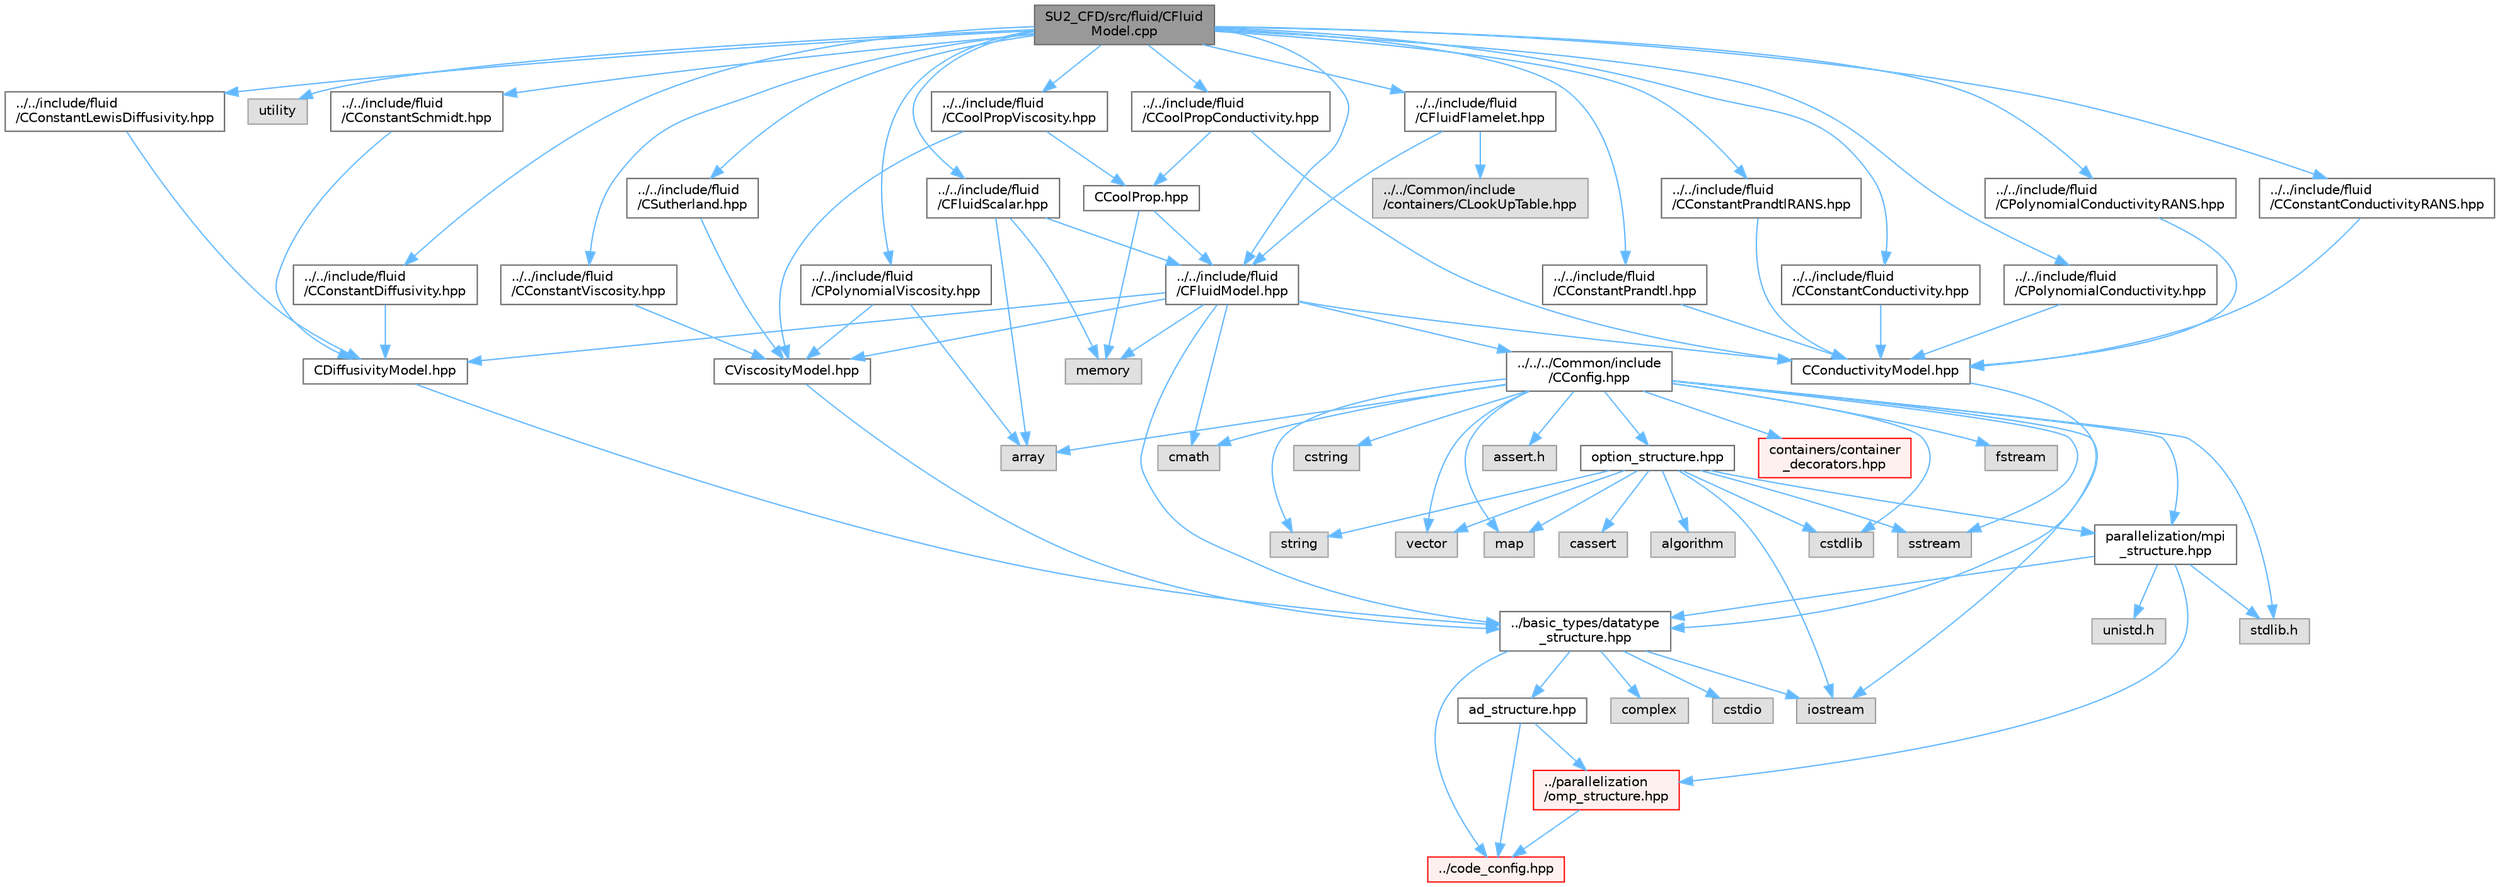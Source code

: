 digraph "SU2_CFD/src/fluid/CFluidModel.cpp"
{
 // LATEX_PDF_SIZE
  bgcolor="transparent";
  edge [fontname=Helvetica,fontsize=10,labelfontname=Helvetica,labelfontsize=10];
  node [fontname=Helvetica,fontsize=10,shape=box,height=0.2,width=0.4];
  Node1 [id="Node000001",label="SU2_CFD/src/fluid/CFluid\lModel.cpp",height=0.2,width=0.4,color="gray40", fillcolor="grey60", style="filled", fontcolor="black",tooltip="Source of the fluid model base class containing thermo-physical subroutines."];
  Node1 -> Node2 [id="edge1_Node000001_Node000002",color="steelblue1",style="solid",tooltip=" "];
  Node2 [id="Node000002",label="../../include/fluid\l/CFluidModel.hpp",height=0.2,width=0.4,color="grey40", fillcolor="white", style="filled",URL="$CFluidModel_8hpp.html",tooltip="Defines the main fluid model class for thermophysical properties."];
  Node2 -> Node3 [id="edge2_Node000002_Node000003",color="steelblue1",style="solid",tooltip=" "];
  Node3 [id="Node000003",label="cmath",height=0.2,width=0.4,color="grey60", fillcolor="#E0E0E0", style="filled",tooltip=" "];
  Node2 -> Node4 [id="edge3_Node000002_Node000004",color="steelblue1",style="solid",tooltip=" "];
  Node4 [id="Node000004",label="memory",height=0.2,width=0.4,color="grey60", fillcolor="#E0E0E0", style="filled",tooltip=" "];
  Node2 -> Node5 [id="edge4_Node000002_Node000005",color="steelblue1",style="solid",tooltip=" "];
  Node5 [id="Node000005",label="../../../Common/include\l/CConfig.hpp",height=0.2,width=0.4,color="grey40", fillcolor="white", style="filled",URL="$CConfig_8hpp.html",tooltip="All the information about the definition of the physical problem. The subroutines and functions are i..."];
  Node5 -> Node6 [id="edge5_Node000005_Node000006",color="steelblue1",style="solid",tooltip=" "];
  Node6 [id="Node000006",label="parallelization/mpi\l_structure.hpp",height=0.2,width=0.4,color="grey40", fillcolor="white", style="filled",URL="$mpi__structure_8hpp.html",tooltip="Headers of the mpi interface for generalized datatypes. The subroutines and functions are in the mpi_..."];
  Node6 -> Node7 [id="edge6_Node000006_Node000007",color="steelblue1",style="solid",tooltip=" "];
  Node7 [id="Node000007",label="stdlib.h",height=0.2,width=0.4,color="grey60", fillcolor="#E0E0E0", style="filled",tooltip=" "];
  Node6 -> Node8 [id="edge7_Node000006_Node000008",color="steelblue1",style="solid",tooltip=" "];
  Node8 [id="Node000008",label="../basic_types/datatype\l_structure.hpp",height=0.2,width=0.4,color="grey40", fillcolor="white", style="filled",URL="$datatype__structure_8hpp.html",tooltip="Headers for generalized datatypes, defines an interface for AD types."];
  Node8 -> Node9 [id="edge8_Node000008_Node000009",color="steelblue1",style="solid",tooltip=" "];
  Node9 [id="Node000009",label="iostream",height=0.2,width=0.4,color="grey60", fillcolor="#E0E0E0", style="filled",tooltip=" "];
  Node8 -> Node10 [id="edge9_Node000008_Node000010",color="steelblue1",style="solid",tooltip=" "];
  Node10 [id="Node000010",label="complex",height=0.2,width=0.4,color="grey60", fillcolor="#E0E0E0", style="filled",tooltip=" "];
  Node8 -> Node11 [id="edge10_Node000008_Node000011",color="steelblue1",style="solid",tooltip=" "];
  Node11 [id="Node000011",label="cstdio",height=0.2,width=0.4,color="grey60", fillcolor="#E0E0E0", style="filled",tooltip=" "];
  Node8 -> Node12 [id="edge11_Node000008_Node000012",color="steelblue1",style="solid",tooltip=" "];
  Node12 [id="Node000012",label="../code_config.hpp",height=0.2,width=0.4,color="red", fillcolor="#FFF0F0", style="filled",URL="$code__config_8hpp.html",tooltip="Header file for collecting common macros, definitions and type configurations."];
  Node8 -> Node14 [id="edge12_Node000008_Node000014",color="steelblue1",style="solid",tooltip=" "];
  Node14 [id="Node000014",label="ad_structure.hpp",height=0.2,width=0.4,color="grey40", fillcolor="white", style="filled",URL="$ad__structure_8hpp.html",tooltip="Main routines for the algorithmic differentiation (AD) structure."];
  Node14 -> Node12 [id="edge13_Node000014_Node000012",color="steelblue1",style="solid",tooltip=" "];
  Node14 -> Node15 [id="edge14_Node000014_Node000015",color="steelblue1",style="solid",tooltip=" "];
  Node15 [id="Node000015",label="../parallelization\l/omp_structure.hpp",height=0.2,width=0.4,color="red", fillcolor="#FFF0F0", style="filled",URL="$omp__structure_8hpp.html",tooltip="OpenMP interface header, provides compatibility functions if the code is built without OpenMP support..."];
  Node15 -> Node12 [id="edge15_Node000015_Node000012",color="steelblue1",style="solid",tooltip=" "];
  Node6 -> Node18 [id="edge16_Node000006_Node000018",color="steelblue1",style="solid",tooltip=" "];
  Node18 [id="Node000018",label="unistd.h",height=0.2,width=0.4,color="grey60", fillcolor="#E0E0E0", style="filled",tooltip=" "];
  Node6 -> Node15 [id="edge17_Node000006_Node000015",color="steelblue1",style="solid",tooltip=" "];
  Node5 -> Node9 [id="edge18_Node000005_Node000009",color="steelblue1",style="solid",tooltip=" "];
  Node5 -> Node19 [id="edge19_Node000005_Node000019",color="steelblue1",style="solid",tooltip=" "];
  Node19 [id="Node000019",label="cstdlib",height=0.2,width=0.4,color="grey60", fillcolor="#E0E0E0", style="filled",tooltip=" "];
  Node5 -> Node20 [id="edge20_Node000005_Node000020",color="steelblue1",style="solid",tooltip=" "];
  Node20 [id="Node000020",label="fstream",height=0.2,width=0.4,color="grey60", fillcolor="#E0E0E0", style="filled",tooltip=" "];
  Node5 -> Node21 [id="edge21_Node000005_Node000021",color="steelblue1",style="solid",tooltip=" "];
  Node21 [id="Node000021",label="sstream",height=0.2,width=0.4,color="grey60", fillcolor="#E0E0E0", style="filled",tooltip=" "];
  Node5 -> Node22 [id="edge22_Node000005_Node000022",color="steelblue1",style="solid",tooltip=" "];
  Node22 [id="Node000022",label="string",height=0.2,width=0.4,color="grey60", fillcolor="#E0E0E0", style="filled",tooltip=" "];
  Node5 -> Node23 [id="edge23_Node000005_Node000023",color="steelblue1",style="solid",tooltip=" "];
  Node23 [id="Node000023",label="cstring",height=0.2,width=0.4,color="grey60", fillcolor="#E0E0E0", style="filled",tooltip=" "];
  Node5 -> Node24 [id="edge24_Node000005_Node000024",color="steelblue1",style="solid",tooltip=" "];
  Node24 [id="Node000024",label="vector",height=0.2,width=0.4,color="grey60", fillcolor="#E0E0E0", style="filled",tooltip=" "];
  Node5 -> Node25 [id="edge25_Node000005_Node000025",color="steelblue1",style="solid",tooltip=" "];
  Node25 [id="Node000025",label="array",height=0.2,width=0.4,color="grey60", fillcolor="#E0E0E0", style="filled",tooltip=" "];
  Node5 -> Node7 [id="edge26_Node000005_Node000007",color="steelblue1",style="solid",tooltip=" "];
  Node5 -> Node3 [id="edge27_Node000005_Node000003",color="steelblue1",style="solid",tooltip=" "];
  Node5 -> Node26 [id="edge28_Node000005_Node000026",color="steelblue1",style="solid",tooltip=" "];
  Node26 [id="Node000026",label="map",height=0.2,width=0.4,color="grey60", fillcolor="#E0E0E0", style="filled",tooltip=" "];
  Node5 -> Node27 [id="edge29_Node000005_Node000027",color="steelblue1",style="solid",tooltip=" "];
  Node27 [id="Node000027",label="assert.h",height=0.2,width=0.4,color="grey60", fillcolor="#E0E0E0", style="filled",tooltip=" "];
  Node5 -> Node28 [id="edge30_Node000005_Node000028",color="steelblue1",style="solid",tooltip=" "];
  Node28 [id="Node000028",label="option_structure.hpp",height=0.2,width=0.4,color="grey40", fillcolor="white", style="filled",URL="$option__structure_8hpp.html",tooltip="Defines classes for referencing options for easy input in CConfig."];
  Node28 -> Node6 [id="edge31_Node000028_Node000006",color="steelblue1",style="solid",tooltip=" "];
  Node28 -> Node9 [id="edge32_Node000028_Node000009",color="steelblue1",style="solid",tooltip=" "];
  Node28 -> Node21 [id="edge33_Node000028_Node000021",color="steelblue1",style="solid",tooltip=" "];
  Node28 -> Node22 [id="edge34_Node000028_Node000022",color="steelblue1",style="solid",tooltip=" "];
  Node28 -> Node24 [id="edge35_Node000028_Node000024",color="steelblue1",style="solid",tooltip=" "];
  Node28 -> Node26 [id="edge36_Node000028_Node000026",color="steelblue1",style="solid",tooltip=" "];
  Node28 -> Node19 [id="edge37_Node000028_Node000019",color="steelblue1",style="solid",tooltip=" "];
  Node28 -> Node29 [id="edge38_Node000028_Node000029",color="steelblue1",style="solid",tooltip=" "];
  Node29 [id="Node000029",label="algorithm",height=0.2,width=0.4,color="grey60", fillcolor="#E0E0E0", style="filled",tooltip=" "];
  Node28 -> Node30 [id="edge39_Node000028_Node000030",color="steelblue1",style="solid",tooltip=" "];
  Node30 [id="Node000030",label="cassert",height=0.2,width=0.4,color="grey60", fillcolor="#E0E0E0", style="filled",tooltip=" "];
  Node5 -> Node31 [id="edge40_Node000005_Node000031",color="steelblue1",style="solid",tooltip=" "];
  Node31 [id="Node000031",label="containers/container\l_decorators.hpp",height=0.2,width=0.4,color="red", fillcolor="#FFF0F0", style="filled",URL="$container__decorators_8hpp.html",tooltip="Collection of small classes that decorate C2DContainer to augment its functionality,..."];
  Node2 -> Node8 [id="edge41_Node000002_Node000008",color="steelblue1",style="solid",tooltip=" "];
  Node2 -> Node41 [id="edge42_Node000002_Node000041",color="steelblue1",style="solid",tooltip=" "];
  Node41 [id="Node000041",label="CConductivityModel.hpp",height=0.2,width=0.4,color="grey40", fillcolor="white", style="filled",URL="$CConductivityModel_8hpp.html",tooltip="Defines an interface class for thermal conductivity models."];
  Node41 -> Node8 [id="edge43_Node000041_Node000008",color="steelblue1",style="solid",tooltip=" "];
  Node2 -> Node42 [id="edge44_Node000002_Node000042",color="steelblue1",style="solid",tooltip=" "];
  Node42 [id="Node000042",label="CViscosityModel.hpp",height=0.2,width=0.4,color="grey40", fillcolor="white", style="filled",URL="$CViscosityModel_8hpp.html",tooltip="Interface class for defining laminar viscosity models."];
  Node42 -> Node8 [id="edge45_Node000042_Node000008",color="steelblue1",style="solid",tooltip=" "];
  Node2 -> Node43 [id="edge46_Node000002_Node000043",color="steelblue1",style="solid",tooltip=" "];
  Node43 [id="Node000043",label="CDiffusivityModel.hpp",height=0.2,width=0.4,color="grey40", fillcolor="white", style="filled",URL="$CDiffusivityModel_8hpp.html",tooltip="Interface class for defining mass diffusivity models."];
  Node43 -> Node8 [id="edge47_Node000043_Node000008",color="steelblue1",style="solid",tooltip=" "];
  Node1 -> Node40 [id="edge48_Node000001_Node000040",color="steelblue1",style="solid",tooltip=" "];
  Node40 [id="Node000040",label="utility",height=0.2,width=0.4,color="grey60", fillcolor="#E0E0E0", style="filled",tooltip=" "];
  Node1 -> Node44 [id="edge49_Node000001_Node000044",color="steelblue1",style="solid",tooltip=" "];
  Node44 [id="Node000044",label="../../include/fluid\l/CConstantConductivity.hpp",height=0.2,width=0.4,color="grey40", fillcolor="white", style="filled",URL="$CConstantConductivity_8hpp.html",tooltip="Defines a constant laminar thermal conductivity model."];
  Node44 -> Node41 [id="edge50_Node000044_Node000041",color="steelblue1",style="solid",tooltip=" "];
  Node1 -> Node45 [id="edge51_Node000001_Node000045",color="steelblue1",style="solid",tooltip=" "];
  Node45 [id="Node000045",label="../../include/fluid\l/CConstantConductivityRANS.hpp",height=0.2,width=0.4,color="grey40", fillcolor="white", style="filled",URL="$CConstantConductivityRANS_8hpp.html",tooltip="Defines a constant conductivity model for RANS problems."];
  Node45 -> Node41 [id="edge52_Node000045_Node000041",color="steelblue1",style="solid",tooltip=" "];
  Node1 -> Node46 [id="edge53_Node000001_Node000046",color="steelblue1",style="solid",tooltip=" "];
  Node46 [id="Node000046",label="../../include/fluid\l/CConstantDiffusivity.hpp",height=0.2,width=0.4,color="grey40", fillcolor="white", style="filled",URL="$CConstantDiffusivity_8hpp.html",tooltip="Defines constant mass diffusivity."];
  Node46 -> Node43 [id="edge54_Node000046_Node000043",color="steelblue1",style="solid",tooltip=" "];
  Node1 -> Node47 [id="edge55_Node000001_Node000047",color="steelblue1",style="solid",tooltip=" "];
  Node47 [id="Node000047",label="../../include/fluid\l/CConstantPrandtl.hpp",height=0.2,width=0.4,color="grey40", fillcolor="white", style="filled",URL="$CConstantPrandtl_8hpp.html",tooltip="Defines a non-constant laminar Prandtl number thermal conductivity model."];
  Node47 -> Node41 [id="edge56_Node000047_Node000041",color="steelblue1",style="solid",tooltip=" "];
  Node1 -> Node48 [id="edge57_Node000001_Node000048",color="steelblue1",style="solid",tooltip=" "];
  Node48 [id="Node000048",label="../../include/fluid\l/CConstantPrandtlRANS.hpp",height=0.2,width=0.4,color="grey40", fillcolor="white", style="filled",URL="$CConstantPrandtlRANS_8hpp.html",tooltip="Defines a non-constant effective thermal conductivity for RANS problems using Prandtl numbers."];
  Node48 -> Node41 [id="edge58_Node000048_Node000041",color="steelblue1",style="solid",tooltip=" "];
  Node1 -> Node49 [id="edge59_Node000001_Node000049",color="steelblue1",style="solid",tooltip=" "];
  Node49 [id="Node000049",label="../../include/fluid\l/CConstantSchmidt.hpp",height=0.2,width=0.4,color="grey40", fillcolor="white", style="filled",URL="$CConstantSchmidt_8hpp.html",tooltip="Defines a mass diffusivity model with constant Schmidt numbers."];
  Node49 -> Node43 [id="edge60_Node000049_Node000043",color="steelblue1",style="solid",tooltip=" "];
  Node1 -> Node50 [id="edge61_Node000001_Node000050",color="steelblue1",style="solid",tooltip=" "];
  Node50 [id="Node000050",label="../../include/fluid\l/CConstantViscosity.hpp",height=0.2,width=0.4,color="grey40", fillcolor="white", style="filled",URL="$CConstantViscosity_8hpp.html",tooltip="Defines a constant laminar viscosity model."];
  Node50 -> Node42 [id="edge62_Node000050_Node000042",color="steelblue1",style="solid",tooltip=" "];
  Node1 -> Node51 [id="edge63_Node000001_Node000051",color="steelblue1",style="solid",tooltip=" "];
  Node51 [id="Node000051",label="../../include/fluid\l/CFluidScalar.hpp",height=0.2,width=0.4,color="grey40", fillcolor="white", style="filled",URL="$CFluidScalar_8hpp.html",tooltip="Defines the multicomponent incompressible Ideal Gas model for mixtures."];
  Node51 -> Node4 [id="edge64_Node000051_Node000004",color="steelblue1",style="solid",tooltip=" "];
  Node51 -> Node25 [id="edge65_Node000051_Node000025",color="steelblue1",style="solid",tooltip=" "];
  Node51 -> Node2 [id="edge66_Node000051_Node000002",color="steelblue1",style="solid",tooltip=" "];
  Node1 -> Node52 [id="edge67_Node000001_Node000052",color="steelblue1",style="solid",tooltip=" "];
  Node52 [id="Node000052",label="../../include/fluid\l/CPolynomialConductivity.hpp",height=0.2,width=0.4,color="grey40", fillcolor="white", style="filled",URL="$CPolynomialConductivity_8hpp.html",tooltip="Defines a non-constant laminar thermal conductivity using a polynomial function of temperature."];
  Node52 -> Node41 [id="edge68_Node000052_Node000041",color="steelblue1",style="solid",tooltip=" "];
  Node1 -> Node53 [id="edge69_Node000001_Node000053",color="steelblue1",style="solid",tooltip=" "];
  Node53 [id="Node000053",label="../../include/fluid\l/CPolynomialConductivityRANS.hpp",height=0.2,width=0.4,color="grey40", fillcolor="white", style="filled",URL="$CPolynomialConductivityRANS_8hpp.html",tooltip="Defines a non-constant thermal conductivity using a polynomial function of temperature for RANS probl..."];
  Node53 -> Node41 [id="edge70_Node000053_Node000041",color="steelblue1",style="solid",tooltip=" "];
  Node1 -> Node54 [id="edge71_Node000001_Node000054",color="steelblue1",style="solid",tooltip=" "];
  Node54 [id="Node000054",label="../../include/fluid\l/CPolynomialViscosity.hpp",height=0.2,width=0.4,color="grey40", fillcolor="white", style="filled",URL="$CPolynomialViscosity_8hpp.html",tooltip="Defines a laminar viscosity model as a polynomial function of temperature."];
  Node54 -> Node25 [id="edge72_Node000054_Node000025",color="steelblue1",style="solid",tooltip=" "];
  Node54 -> Node42 [id="edge73_Node000054_Node000042",color="steelblue1",style="solid",tooltip=" "];
  Node1 -> Node55 [id="edge74_Node000001_Node000055",color="steelblue1",style="solid",tooltip=" "];
  Node55 [id="Node000055",label="../../include/fluid\l/CSutherland.hpp",height=0.2,width=0.4,color="grey40", fillcolor="white", style="filled",URL="$CSutherland_8hpp.html",tooltip="Defines Sutherland's Law for laminar viscosity."];
  Node55 -> Node42 [id="edge75_Node000055_Node000042",color="steelblue1",style="solid",tooltip=" "];
  Node1 -> Node56 [id="edge76_Node000001_Node000056",color="steelblue1",style="solid",tooltip=" "];
  Node56 [id="Node000056",label="../../include/fluid\l/CFluidFlamelet.hpp",height=0.2,width=0.4,color="grey40", fillcolor="white", style="filled",URL="$CFluidFlamelet_8hpp.html",tooltip="Defines the flamelet fluid model."];
  Node56 -> Node57 [id="edge77_Node000056_Node000057",color="steelblue1",style="solid",tooltip=" "];
  Node57 [id="Node000057",label="../../Common/include\l/containers/CLookUpTable.hpp",height=0.2,width=0.4,color="grey60", fillcolor="#E0E0E0", style="filled",tooltip=" "];
  Node56 -> Node2 [id="edge78_Node000056_Node000002",color="steelblue1",style="solid",tooltip=" "];
  Node1 -> Node58 [id="edge79_Node000001_Node000058",color="steelblue1",style="solid",tooltip=" "];
  Node58 [id="Node000058",label="../../include/fluid\l/CCoolPropViscosity.hpp",height=0.2,width=0.4,color="grey40", fillcolor="white", style="filled",URL="$CCoolPropViscosity_8hpp.html",tooltip="Defines CoolPropviscosity model."];
  Node58 -> Node59 [id="edge80_Node000058_Node000059",color="steelblue1",style="solid",tooltip=" "];
  Node59 [id="Node000059",label="CCoolProp.hpp",height=0.2,width=0.4,color="grey40", fillcolor="white", style="filled",URL="$CCoolProp_8hpp.html",tooltip="Defines the state-of-the-art fluid model from CoolProp library."];
  Node59 -> Node2 [id="edge81_Node000059_Node000002",color="steelblue1",style="solid",tooltip=" "];
  Node59 -> Node4 [id="edge82_Node000059_Node000004",color="steelblue1",style="solid",tooltip=" "];
  Node58 -> Node42 [id="edge83_Node000058_Node000042",color="steelblue1",style="solid",tooltip=" "];
  Node1 -> Node60 [id="edge84_Node000001_Node000060",color="steelblue1",style="solid",tooltip=" "];
  Node60 [id="Node000060",label="../../include/fluid\l/CConstantLewisDiffusivity.hpp",height=0.2,width=0.4,color="grey40", fillcolor="white", style="filled",URL="$CConstantLewisDiffusivity_8hpp.html",tooltip="Defines Constant Lewis mass diffusivity."];
  Node60 -> Node43 [id="edge85_Node000060_Node000043",color="steelblue1",style="solid",tooltip=" "];
  Node1 -> Node61 [id="edge86_Node000001_Node000061",color="steelblue1",style="solid",tooltip=" "];
  Node61 [id="Node000061",label="../../include/fluid\l/CCoolPropConductivity.hpp",height=0.2,width=0.4,color="grey40", fillcolor="white", style="filled",URL="$CCoolPropConductivity_8hpp.html",tooltip="Defines laminar thermal conductivity model from CoolProp."];
  Node61 -> Node41 [id="edge87_Node000061_Node000041",color="steelblue1",style="solid",tooltip=" "];
  Node61 -> Node59 [id="edge88_Node000061_Node000059",color="steelblue1",style="solid",tooltip=" "];
}
